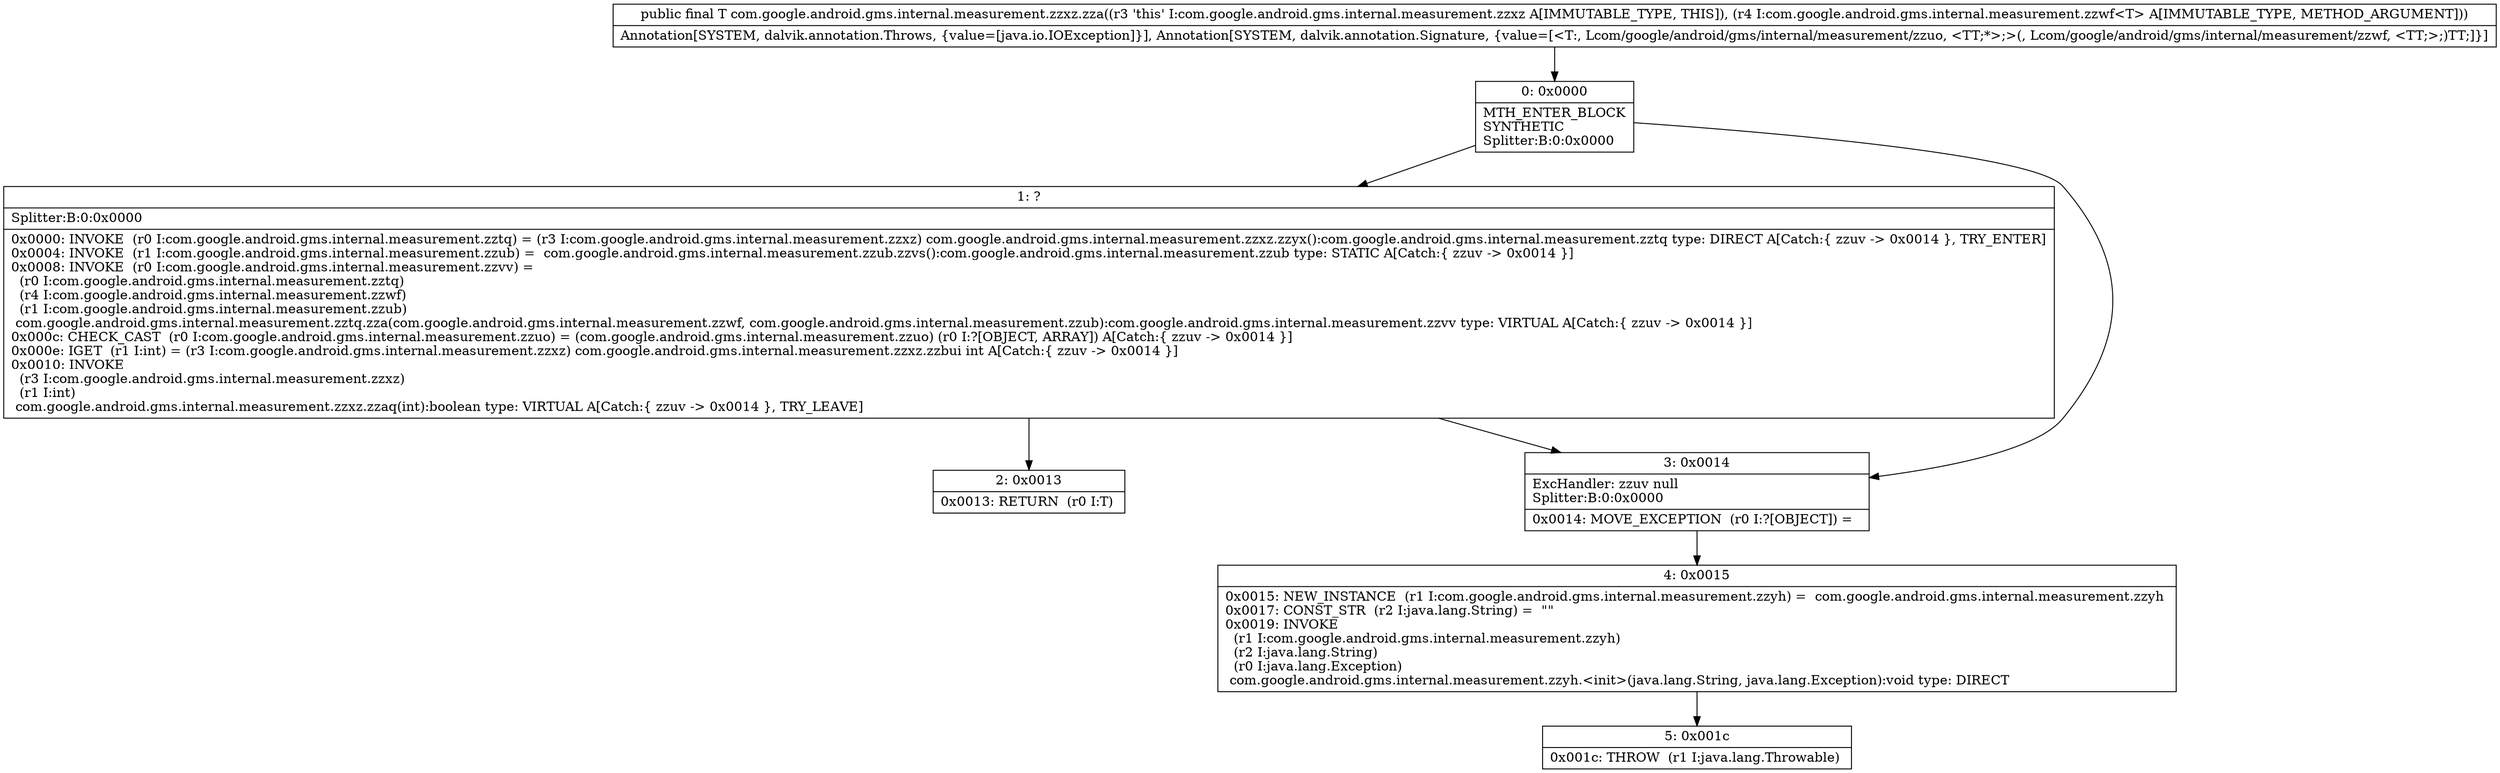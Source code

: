 digraph "CFG forcom.google.android.gms.internal.measurement.zzxz.zza(Lcom\/google\/android\/gms\/internal\/measurement\/zzwf;)Lcom\/google\/android\/gms\/internal\/measurement\/zzuo;" {
Node_0 [shape=record,label="{0\:\ 0x0000|MTH_ENTER_BLOCK\lSYNTHETIC\lSplitter:B:0:0x0000\l}"];
Node_1 [shape=record,label="{1\:\ ?|Splitter:B:0:0x0000\l|0x0000: INVOKE  (r0 I:com.google.android.gms.internal.measurement.zztq) = (r3 I:com.google.android.gms.internal.measurement.zzxz) com.google.android.gms.internal.measurement.zzxz.zzyx():com.google.android.gms.internal.measurement.zztq type: DIRECT A[Catch:\{ zzuv \-\> 0x0014 \}, TRY_ENTER]\l0x0004: INVOKE  (r1 I:com.google.android.gms.internal.measurement.zzub) =  com.google.android.gms.internal.measurement.zzub.zzvs():com.google.android.gms.internal.measurement.zzub type: STATIC A[Catch:\{ zzuv \-\> 0x0014 \}]\l0x0008: INVOKE  (r0 I:com.google.android.gms.internal.measurement.zzvv) = \l  (r0 I:com.google.android.gms.internal.measurement.zztq)\l  (r4 I:com.google.android.gms.internal.measurement.zzwf)\l  (r1 I:com.google.android.gms.internal.measurement.zzub)\l com.google.android.gms.internal.measurement.zztq.zza(com.google.android.gms.internal.measurement.zzwf, com.google.android.gms.internal.measurement.zzub):com.google.android.gms.internal.measurement.zzvv type: VIRTUAL A[Catch:\{ zzuv \-\> 0x0014 \}]\l0x000c: CHECK_CAST  (r0 I:com.google.android.gms.internal.measurement.zzuo) = (com.google.android.gms.internal.measurement.zzuo) (r0 I:?[OBJECT, ARRAY]) A[Catch:\{ zzuv \-\> 0x0014 \}]\l0x000e: IGET  (r1 I:int) = (r3 I:com.google.android.gms.internal.measurement.zzxz) com.google.android.gms.internal.measurement.zzxz.zzbui int A[Catch:\{ zzuv \-\> 0x0014 \}]\l0x0010: INVOKE  \l  (r3 I:com.google.android.gms.internal.measurement.zzxz)\l  (r1 I:int)\l com.google.android.gms.internal.measurement.zzxz.zzaq(int):boolean type: VIRTUAL A[Catch:\{ zzuv \-\> 0x0014 \}, TRY_LEAVE]\l}"];
Node_2 [shape=record,label="{2\:\ 0x0013|0x0013: RETURN  (r0 I:T) \l}"];
Node_3 [shape=record,label="{3\:\ 0x0014|ExcHandler: zzuv null\lSplitter:B:0:0x0000\l|0x0014: MOVE_EXCEPTION  (r0 I:?[OBJECT]) =  \l}"];
Node_4 [shape=record,label="{4\:\ 0x0015|0x0015: NEW_INSTANCE  (r1 I:com.google.android.gms.internal.measurement.zzyh) =  com.google.android.gms.internal.measurement.zzyh \l0x0017: CONST_STR  (r2 I:java.lang.String) =  \"\" \l0x0019: INVOKE  \l  (r1 I:com.google.android.gms.internal.measurement.zzyh)\l  (r2 I:java.lang.String)\l  (r0 I:java.lang.Exception)\l com.google.android.gms.internal.measurement.zzyh.\<init\>(java.lang.String, java.lang.Exception):void type: DIRECT \l}"];
Node_5 [shape=record,label="{5\:\ 0x001c|0x001c: THROW  (r1 I:java.lang.Throwable) \l}"];
MethodNode[shape=record,label="{public final T com.google.android.gms.internal.measurement.zzxz.zza((r3 'this' I:com.google.android.gms.internal.measurement.zzxz A[IMMUTABLE_TYPE, THIS]), (r4 I:com.google.android.gms.internal.measurement.zzwf\<T\> A[IMMUTABLE_TYPE, METHOD_ARGUMENT]))  | Annotation[SYSTEM, dalvik.annotation.Throws, \{value=[java.io.IOException]\}], Annotation[SYSTEM, dalvik.annotation.Signature, \{value=[\<T:, Lcom\/google\/android\/gms\/internal\/measurement\/zzuo, \<TT;*\>;\>(, Lcom\/google\/android\/gms\/internal\/measurement\/zzwf, \<TT;\>;)TT;]\}]\l}"];
MethodNode -> Node_0;
Node_0 -> Node_1;
Node_0 -> Node_3;
Node_1 -> Node_2;
Node_1 -> Node_3;
Node_3 -> Node_4;
Node_4 -> Node_5;
}

